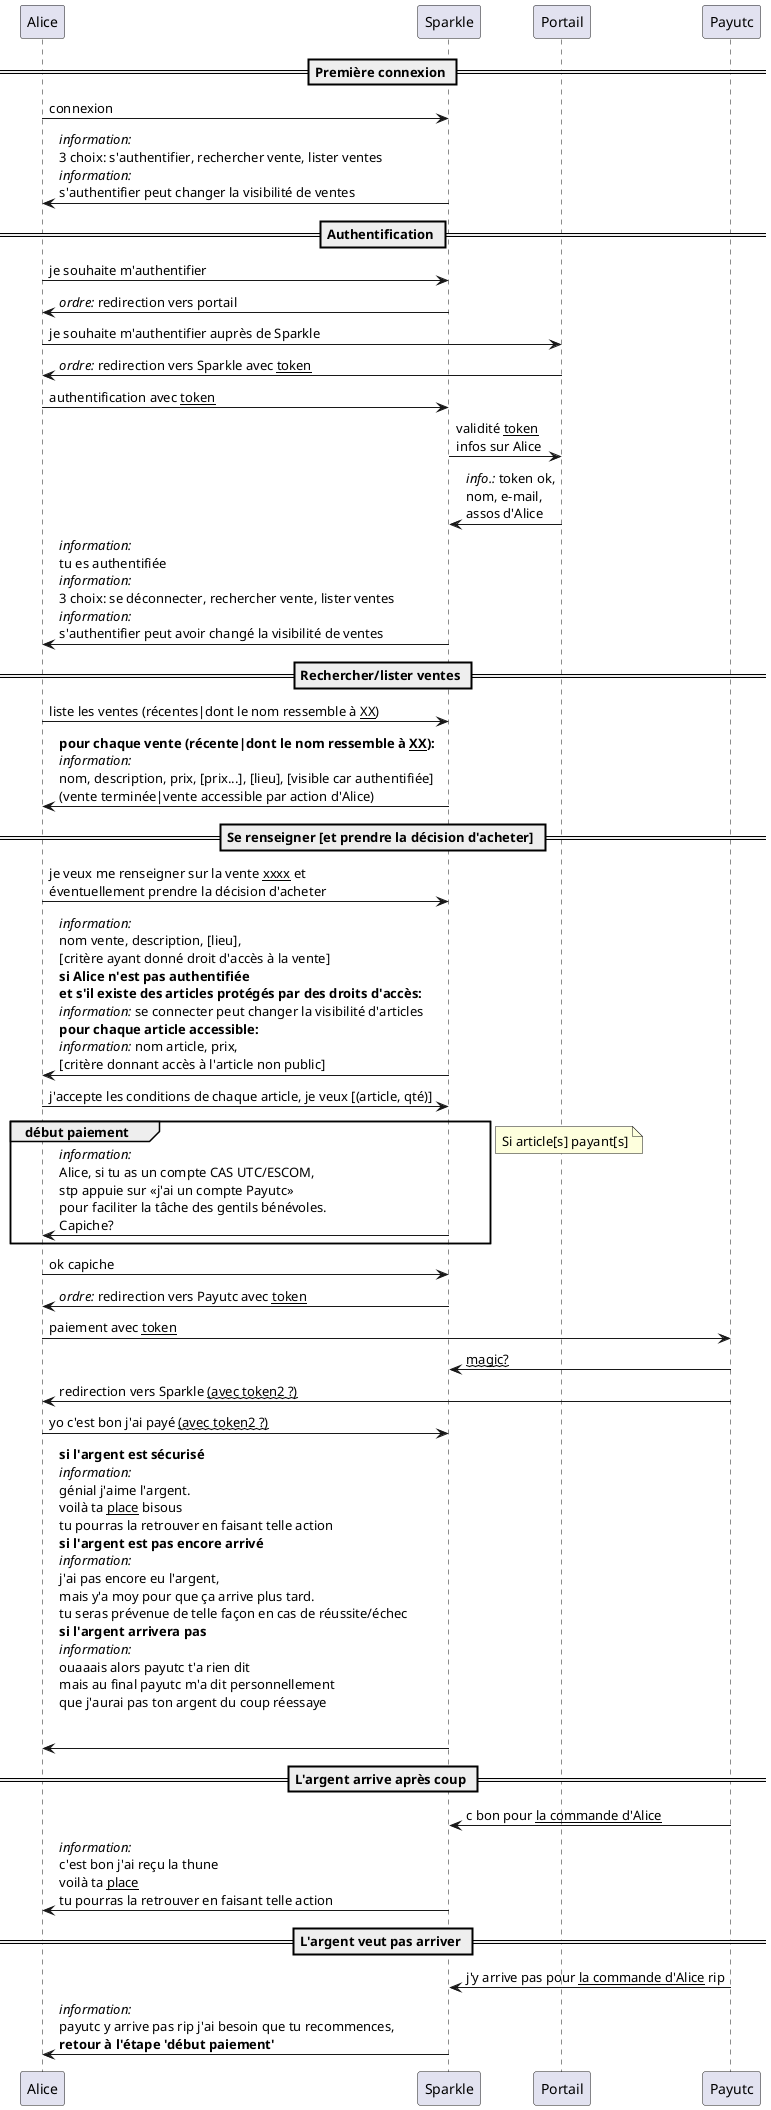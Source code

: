 @startuml

== Première connexion ==
Alice -> Sparkle : connexion
Sparkle -> Alice : //information://\n3 choix: s'authentifier, rechercher vente, lister ventes\n//information://\ns'authentifier peut changer la visibilité de ventes

== Authentification ==
Alice -> Sparkle : je souhaite m'authentifier
Sparkle -> Alice : //ordre:// redirection vers portail
Alice -> Portail : je souhaite m'authentifier auprès de Sparkle
Portail -> Alice : //ordre:// redirection vers Sparkle avec __token__
Alice -> Sparkle : authentification avec __token__
Sparkle -> Portail : validité __token__\ninfos sur Alice
Portail -> Sparkle : //info.:// token ok,\nnom, e-mail,\nassos d'Alice
Sparkle -> Alice : //information://\ntu es authentifiée\n//information://\n3 choix: se déconnecter, rechercher vente, lister ventes\n//information://\ns'authentifier peut avoir changé la visibilité de ventes

== Rechercher/lister ventes ==
Alice -> Sparkle : liste les ventes (récentes|dont le nom ressemble à __XX__)
Sparkle -> Alice : **pour chaque vente (récente|dont le nom ressemble à __XX__):**\n//information://\nnom, description, prix, [prix...], [lieu], [visible car authentifiée]\n(vente terminée|vente accessible par action d'Alice)

== Se renseigner [et prendre la décision d'acheter] ==
Alice -> Sparkle : je veux me renseigner sur la vente __xxxx__ et\néventuellement prendre la décision d'acheter
Sparkle -> Alice : //information://\nnom vente, description, [lieu],\n[critère ayant donné droit d'accès à la vente]\n**si Alice n'est pas authentifiée**\n**et s'il existe des articles protégés par des droits d'accès:**\n//information:// se connecter peut changer la visibilité d'articles\n**pour chaque article accessible:**\n//information:// nom article, prix,\n[critère donnant accès à l'article non public]
Alice -> Sparkle : j'accepte les conditions de chaque article, je veux [(article, qté)]
group début paiement
Sparkle -> Alice : //information://\nAlice, si tu as un compte CAS UTC/ESCOM,\nstp appuie sur «j'ai un compte Payutc»\npour faciliter la tâche des gentils bénévoles.\nCapiche?
end
note right
  Si article[s] payant[s]
end note
Alice -> Sparkle : ok capiche
Sparkle -> Alice : //ordre:// redirection vers Payutc avec __token__
Alice -> Payutc : paiement avec __token__
Payutc -> Sparkle : ~~magic?~~
Payutc -> Alice : redirection vers Sparkle ~~(avec token2 ?)~~
Alice -> Sparkle : yo c'est bon j'ai payé ~~(avec token2 ?)~~
Sparkle -> Alice : **si l'argent est sécurisé**\n//information://\ngénial j'aime l'argent.\nvoilà ta __place__ bisous\ntu pourras la retrouver en faisant telle action\n**si l'argent est pas encore arrivé**\n//information://\nj'ai pas encore eu l'argent,\nmais y'a moy pour que ça arrive plus tard.\ntu seras prévenue de telle façon en cas de réussite/échec\n**si l'argent arrivera pas**\n//information://\nouaaais alors payutc t'a rien dit\nmais au final payutc m'a dit personnellement\nque j'aurai pas ton argent du coup réessaye\n\n

== L'argent arrive après coup ==
Payutc -> Sparkle : c bon pour __la commande d'Alice__
Sparkle -> Alice : //information://\nc'est bon j'ai reçu la thune\nvoilà ta __place__\ntu pourras la retrouver en faisant telle action

== L'argent veut pas arriver ==
Payutc -> Sparkle : j'y arrive pas pour __la commande d'Alice__ rip
Sparkle -> Alice : //information://\npayutc y arrive pas rip j'ai besoin que tu recommences,\n**retour à l'étape 'début paiement'**

@enduml
